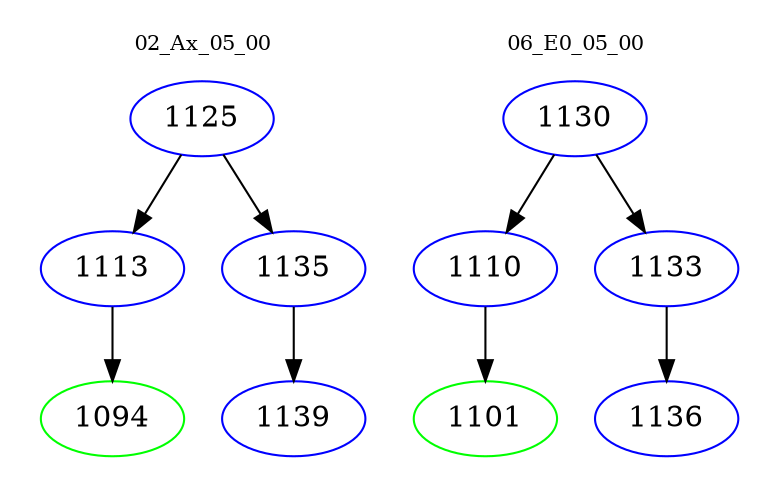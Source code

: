 digraph{
subgraph cluster_0 {
color = white
label = "02_Ax_05_00";
fontsize=10;
T0_1125 [label="1125", color="blue"]
T0_1125 -> T0_1113 [color="black"]
T0_1113 [label="1113", color="blue"]
T0_1113 -> T0_1094 [color="black"]
T0_1094 [label="1094", color="green"]
T0_1125 -> T0_1135 [color="black"]
T0_1135 [label="1135", color="blue"]
T0_1135 -> T0_1139 [color="black"]
T0_1139 [label="1139", color="blue"]
}
subgraph cluster_1 {
color = white
label = "06_E0_05_00";
fontsize=10;
T1_1130 [label="1130", color="blue"]
T1_1130 -> T1_1110 [color="black"]
T1_1110 [label="1110", color="blue"]
T1_1110 -> T1_1101 [color="black"]
T1_1101 [label="1101", color="green"]
T1_1130 -> T1_1133 [color="black"]
T1_1133 [label="1133", color="blue"]
T1_1133 -> T1_1136 [color="black"]
T1_1136 [label="1136", color="blue"]
}
}
